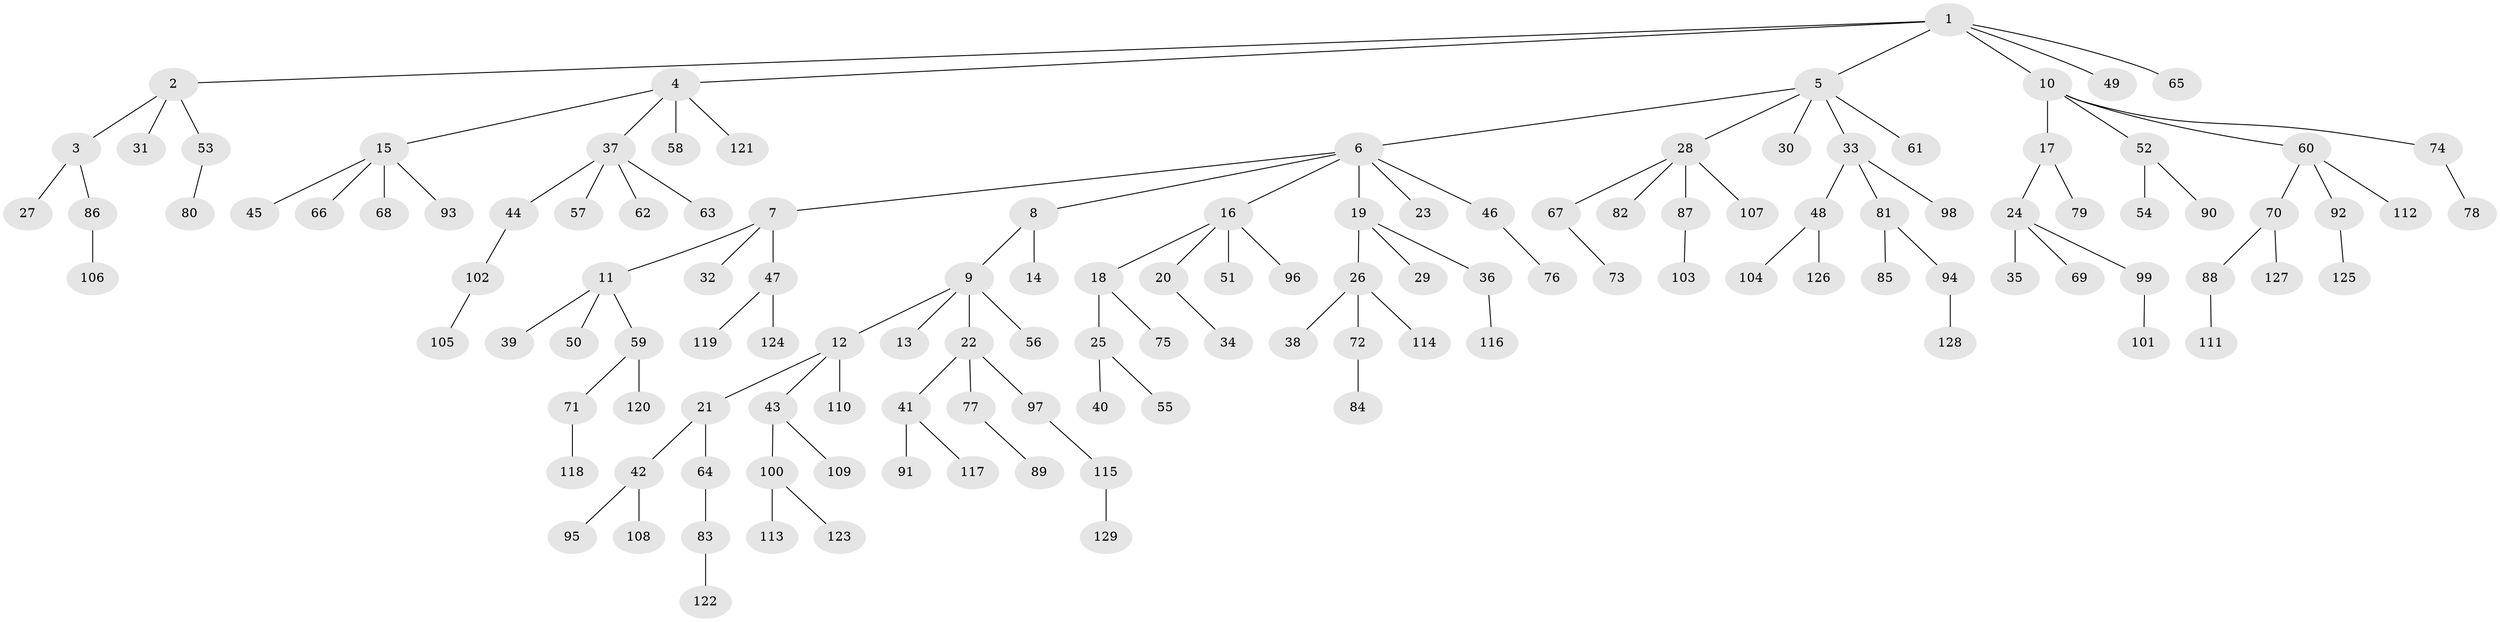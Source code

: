 // coarse degree distribution, {4: 0.075, 2: 0.375, 1: 0.4, 3: 0.125, 5: 0.025}
// Generated by graph-tools (version 1.1) at 2025/52/03/04/25 22:52:04]
// undirected, 129 vertices, 128 edges
graph export_dot {
  node [color=gray90,style=filled];
  1;
  2;
  3;
  4;
  5;
  6;
  7;
  8;
  9;
  10;
  11;
  12;
  13;
  14;
  15;
  16;
  17;
  18;
  19;
  20;
  21;
  22;
  23;
  24;
  25;
  26;
  27;
  28;
  29;
  30;
  31;
  32;
  33;
  34;
  35;
  36;
  37;
  38;
  39;
  40;
  41;
  42;
  43;
  44;
  45;
  46;
  47;
  48;
  49;
  50;
  51;
  52;
  53;
  54;
  55;
  56;
  57;
  58;
  59;
  60;
  61;
  62;
  63;
  64;
  65;
  66;
  67;
  68;
  69;
  70;
  71;
  72;
  73;
  74;
  75;
  76;
  77;
  78;
  79;
  80;
  81;
  82;
  83;
  84;
  85;
  86;
  87;
  88;
  89;
  90;
  91;
  92;
  93;
  94;
  95;
  96;
  97;
  98;
  99;
  100;
  101;
  102;
  103;
  104;
  105;
  106;
  107;
  108;
  109;
  110;
  111;
  112;
  113;
  114;
  115;
  116;
  117;
  118;
  119;
  120;
  121;
  122;
  123;
  124;
  125;
  126;
  127;
  128;
  129;
  1 -- 2;
  1 -- 4;
  1 -- 5;
  1 -- 10;
  1 -- 49;
  1 -- 65;
  2 -- 3;
  2 -- 31;
  2 -- 53;
  3 -- 27;
  3 -- 86;
  4 -- 15;
  4 -- 37;
  4 -- 58;
  4 -- 121;
  5 -- 6;
  5 -- 28;
  5 -- 30;
  5 -- 33;
  5 -- 61;
  6 -- 7;
  6 -- 8;
  6 -- 16;
  6 -- 19;
  6 -- 23;
  6 -- 46;
  7 -- 11;
  7 -- 32;
  7 -- 47;
  8 -- 9;
  8 -- 14;
  9 -- 12;
  9 -- 13;
  9 -- 22;
  9 -- 56;
  10 -- 17;
  10 -- 52;
  10 -- 60;
  10 -- 74;
  11 -- 39;
  11 -- 50;
  11 -- 59;
  12 -- 21;
  12 -- 43;
  12 -- 110;
  15 -- 45;
  15 -- 66;
  15 -- 68;
  15 -- 93;
  16 -- 18;
  16 -- 20;
  16 -- 51;
  16 -- 96;
  17 -- 24;
  17 -- 79;
  18 -- 25;
  18 -- 75;
  19 -- 26;
  19 -- 29;
  19 -- 36;
  20 -- 34;
  21 -- 42;
  21 -- 64;
  22 -- 41;
  22 -- 77;
  22 -- 97;
  24 -- 35;
  24 -- 69;
  24 -- 99;
  25 -- 40;
  25 -- 55;
  26 -- 38;
  26 -- 72;
  26 -- 114;
  28 -- 67;
  28 -- 82;
  28 -- 87;
  28 -- 107;
  33 -- 48;
  33 -- 81;
  33 -- 98;
  36 -- 116;
  37 -- 44;
  37 -- 57;
  37 -- 62;
  37 -- 63;
  41 -- 91;
  41 -- 117;
  42 -- 95;
  42 -- 108;
  43 -- 100;
  43 -- 109;
  44 -- 102;
  46 -- 76;
  47 -- 119;
  47 -- 124;
  48 -- 104;
  48 -- 126;
  52 -- 54;
  52 -- 90;
  53 -- 80;
  59 -- 71;
  59 -- 120;
  60 -- 70;
  60 -- 92;
  60 -- 112;
  64 -- 83;
  67 -- 73;
  70 -- 88;
  70 -- 127;
  71 -- 118;
  72 -- 84;
  74 -- 78;
  77 -- 89;
  81 -- 85;
  81 -- 94;
  83 -- 122;
  86 -- 106;
  87 -- 103;
  88 -- 111;
  92 -- 125;
  94 -- 128;
  97 -- 115;
  99 -- 101;
  100 -- 113;
  100 -- 123;
  102 -- 105;
  115 -- 129;
}
